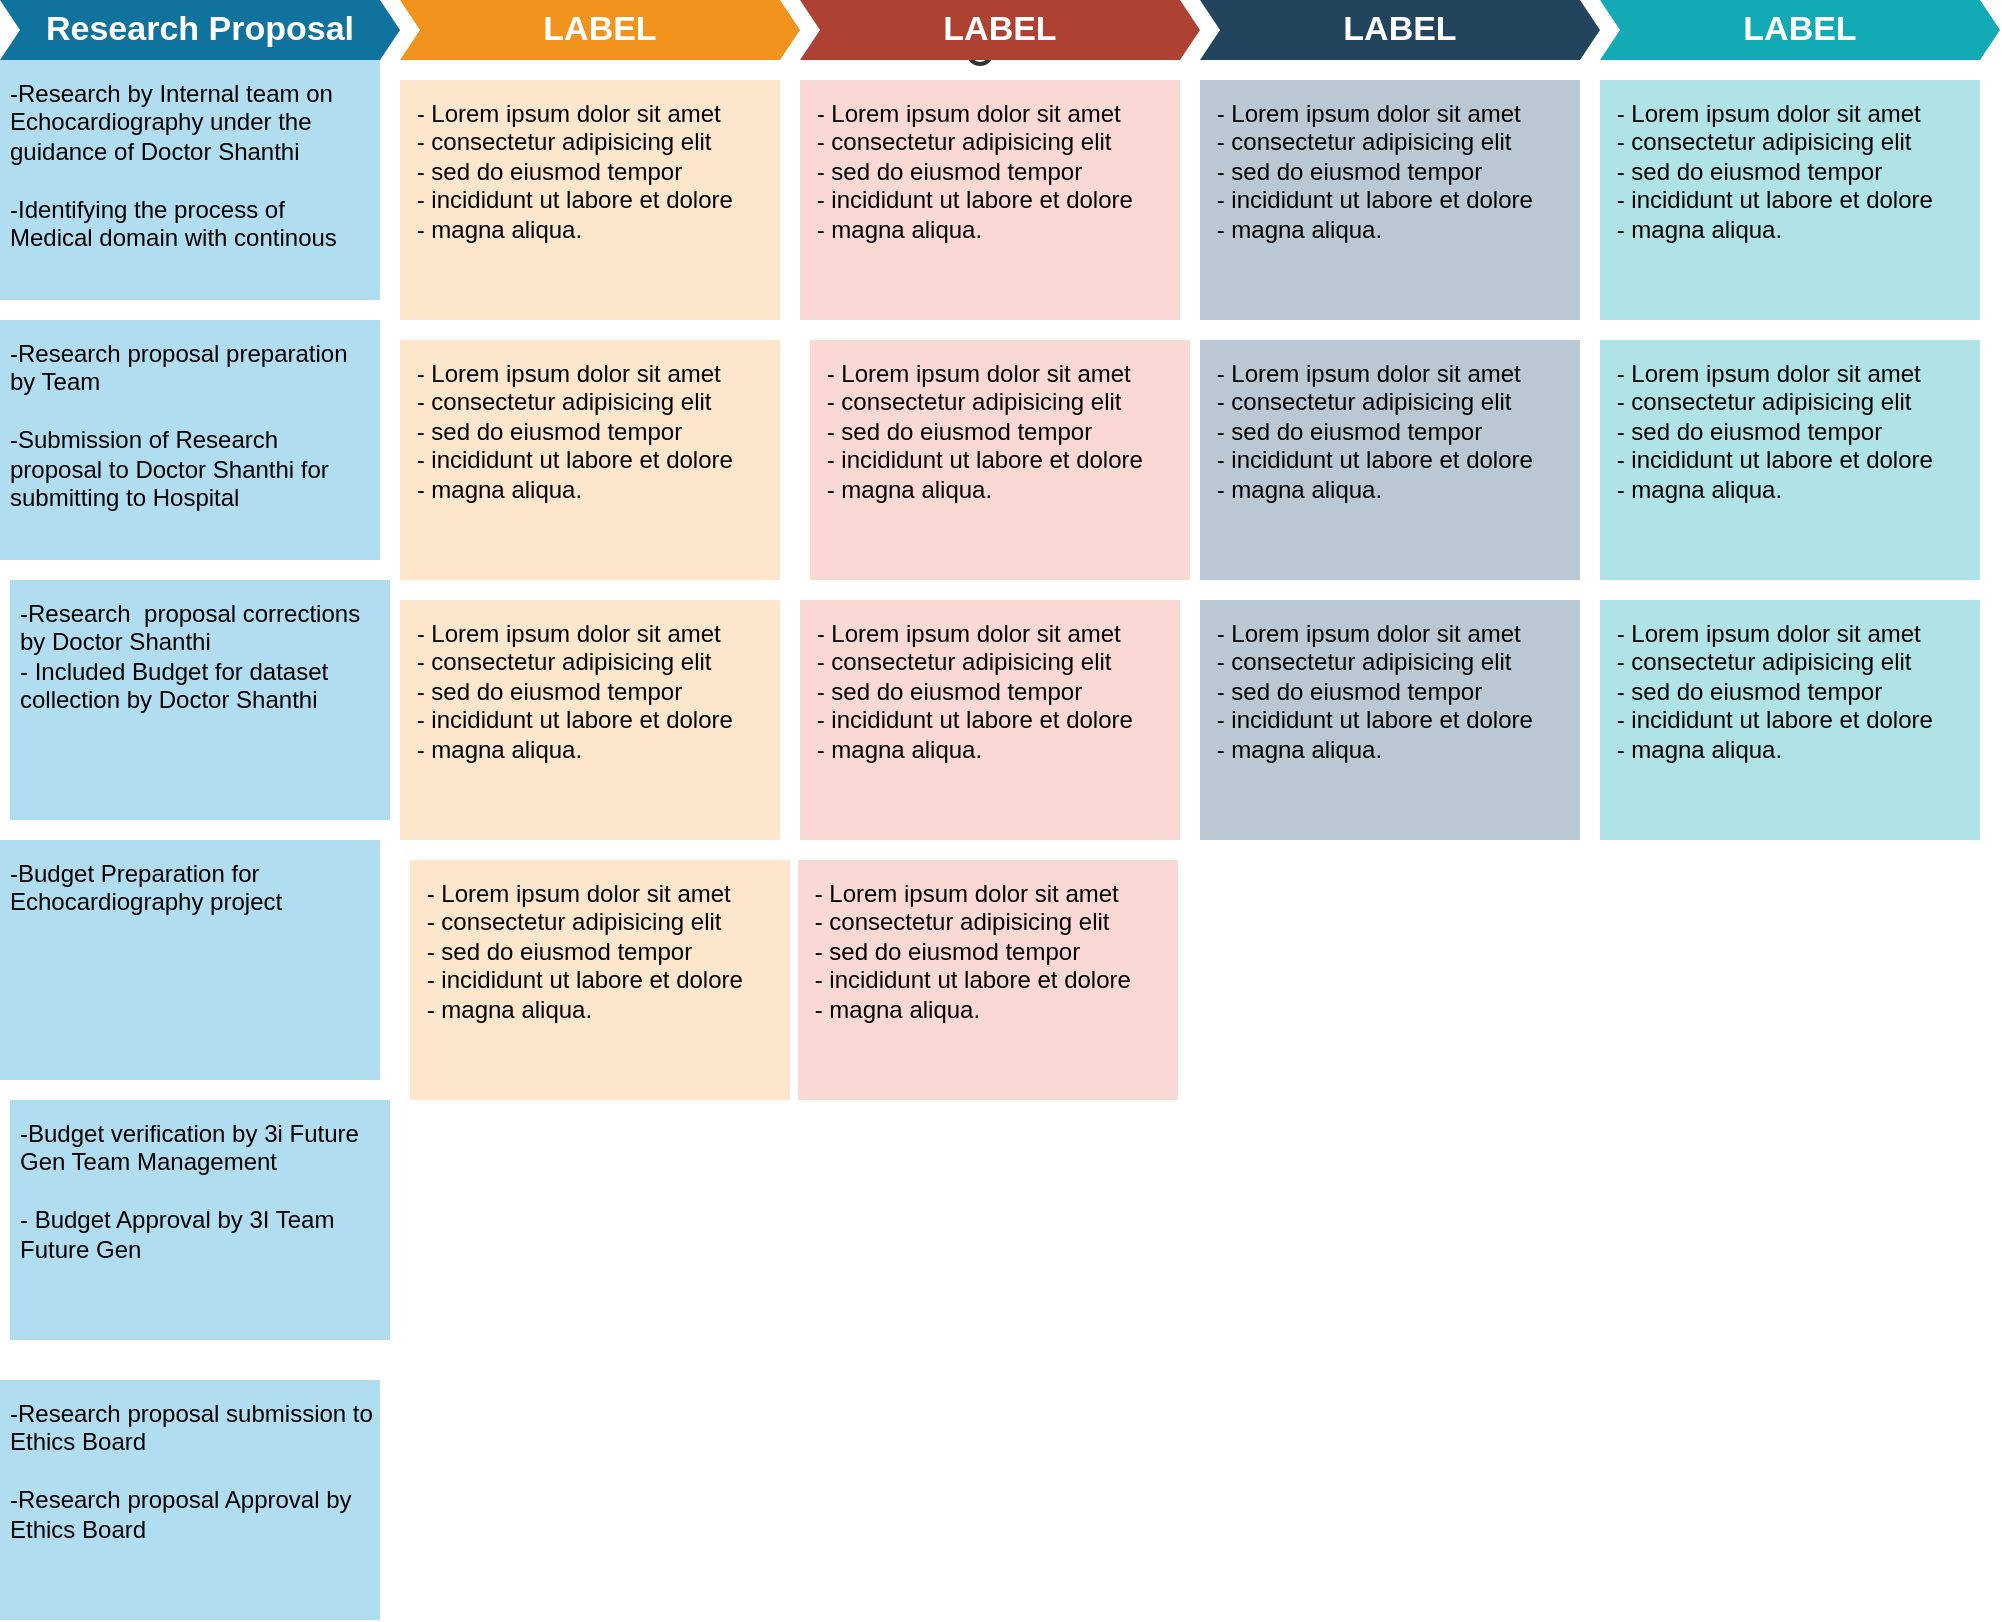 <mxfile version="20.7.4" type="github">
  <diagram id="C5RBs43oDa-KdzZeNtuy" name="Page-1">
    <mxGraphModel dx="1397" dy="369" grid="1" gridSize="10" guides="1" tooltips="1" connect="1" arrows="1" fold="1" page="1" pageScale="1" pageWidth="827" pageHeight="1169" math="0" shadow="0">
      <root>
        <mxCell id="WIyWlLk6GJQsqaUBKTNV-0" />
        <mxCell id="WIyWlLk6GJQsqaUBKTNV-1" parent="WIyWlLk6GJQsqaUBKTNV-0" />
        <mxCell id="-RT6kspL_kNmGSeejEMf-26" value="" style="ellipse;whiteSpace=wrap;html=1;aspect=fixed;shadow=0;fillColor=none;strokeColor=#333333;fontSize=16;align=center;strokeWidth=2;" vertex="1" parent="WIyWlLk6GJQsqaUBKTNV-1">
          <mxGeometry x="404" y="570" width="12" height="12" as="geometry" />
        </mxCell>
        <mxCell id="-RT6kspL_kNmGSeejEMf-27" value="" style="ellipse;whiteSpace=wrap;html=1;aspect=fixed;shadow=0;fillColor=none;strokeColor=#333333;fontSize=16;align=center;strokeWidth=2;" vertex="1" parent="WIyWlLk6GJQsqaUBKTNV-1">
          <mxGeometry x="404" y="1068" width="12" height="12" as="geometry" />
        </mxCell>
        <mxCell id="-RT6kspL_kNmGSeejEMf-46" value="Research Proposal" style="shape=step;perimeter=stepPerimeter;whiteSpace=wrap;html=1;fixedSize=1;size=10;fillColor=#10739E;strokeColor=none;fontSize=17;fontColor=#FFFFFF;fontStyle=1;align=center;rounded=0;" vertex="1" parent="WIyWlLk6GJQsqaUBKTNV-1">
          <mxGeometry x="-80" y="550" width="200" height="30" as="geometry" />
        </mxCell>
        <mxCell id="-RT6kspL_kNmGSeejEMf-47" value="LABEL" style="shape=step;perimeter=stepPerimeter;whiteSpace=wrap;html=1;fixedSize=1;size=10;fillColor=#F2931E;strokeColor=none;fontSize=17;fontColor=#FFFFFF;fontStyle=1;align=center;rounded=0;" vertex="1" parent="WIyWlLk6GJQsqaUBKTNV-1">
          <mxGeometry x="120" y="550" width="200" height="30" as="geometry" />
        </mxCell>
        <mxCell id="-RT6kspL_kNmGSeejEMf-48" value="LABEL" style="shape=step;perimeter=stepPerimeter;whiteSpace=wrap;html=1;fixedSize=1;size=10;fillColor=#AE4132;strokeColor=none;fontSize=17;fontColor=#FFFFFF;fontStyle=1;align=center;rounded=0;" vertex="1" parent="WIyWlLk6GJQsqaUBKTNV-1">
          <mxGeometry x="320" y="550" width="200" height="30" as="geometry" />
        </mxCell>
        <mxCell id="-RT6kspL_kNmGSeejEMf-49" value="LABEL" style="shape=step;perimeter=stepPerimeter;whiteSpace=wrap;html=1;fixedSize=1;size=10;fillColor=#23445D;strokeColor=none;fontSize=17;fontColor=#FFFFFF;fontStyle=1;align=center;rounded=0;" vertex="1" parent="WIyWlLk6GJQsqaUBKTNV-1">
          <mxGeometry x="520" y="550" width="200" height="30" as="geometry" />
        </mxCell>
        <mxCell id="-RT6kspL_kNmGSeejEMf-50" value="LABEL" style="shape=step;perimeter=stepPerimeter;whiteSpace=wrap;html=1;fixedSize=1;size=10;fillColor=#12AAB5;strokeColor=none;fontSize=17;fontColor=#FFFFFF;fontStyle=1;align=center;rounded=0;" vertex="1" parent="WIyWlLk6GJQsqaUBKTNV-1">
          <mxGeometry x="720" y="550" width="200" height="30" as="geometry" />
        </mxCell>
        <mxCell id="-RT6kspL_kNmGSeejEMf-51" value="-Research proposal preparation by Team&amp;nbsp;&lt;br&gt;&lt;br&gt;-Submission of Research proposal to Doctor Shanthi for submitting to Hospital" style="shape=rect;fillColor=#B1DDF0;strokeColor=none;fontSize=12;html=1;whiteSpace=wrap;align=left;verticalAlign=top;spacing=5;rounded=0;" vertex="1" parent="WIyWlLk6GJQsqaUBKTNV-1">
          <mxGeometry x="-80" y="710" width="190" height="120" as="geometry" />
        </mxCell>
        <mxCell id="-RT6kspL_kNmGSeejEMf-52" value="-Research&amp;nbsp; proposal corrections by Doctor Shanthi&lt;br&gt;- Included Budget for dataset collection by Doctor Shanthi" style="shape=rect;fillColor=#B1DDF0;strokeColor=none;fontSize=12;html=1;whiteSpace=wrap;align=left;verticalAlign=top;spacing=5;rounded=0;" vertex="1" parent="WIyWlLk6GJQsqaUBKTNV-1">
          <mxGeometry x="-75" y="840" width="190" height="120" as="geometry" />
        </mxCell>
        <mxCell id="-RT6kspL_kNmGSeejEMf-53" value="-Budget verification by 3i Future Gen Team Management&lt;br&gt;&lt;br&gt;- Budget Approval by 3I Team Future Gen" style="shape=rect;fillColor=#B1DDF0;strokeColor=none;fontSize=12;html=1;whiteSpace=wrap;align=left;verticalAlign=top;spacing=5;rounded=0;" vertex="1" parent="WIyWlLk6GJQsqaUBKTNV-1">
          <mxGeometry x="-75" y="1100" width="190" height="120" as="geometry" />
        </mxCell>
        <mxCell id="-RT6kspL_kNmGSeejEMf-54" value="&amp;nbsp;- Lorem ipsum dolor sit amet&lt;br&gt;&amp;nbsp;- consectetur adipisicing elit&lt;br&gt;&amp;nbsp;- sed do eiusmod tempor&lt;br&gt;&amp;nbsp;- incididunt ut labore et dolore&lt;br&gt;&amp;nbsp;- magna aliqua." style="shape=rect;fillColor=#FCE7CD;strokeColor=none;fontSize=12;html=1;whiteSpace=wrap;align=left;verticalAlign=top;spacing=5;rounded=0;" vertex="1" parent="WIyWlLk6GJQsqaUBKTNV-1">
          <mxGeometry x="120" y="590" width="190" height="120" as="geometry" />
        </mxCell>
        <mxCell id="-RT6kspL_kNmGSeejEMf-55" value="&amp;nbsp;- Lorem ipsum dolor sit amet&lt;br&gt;&amp;nbsp;- consectetur adipisicing elit&lt;br&gt;&amp;nbsp;- sed do eiusmod tempor&lt;br&gt;&amp;nbsp;- incididunt ut labore et dolore&lt;br&gt;&amp;nbsp;- magna aliqua." style="shape=rect;fillColor=#FCE7CD;strokeColor=none;fontSize=12;html=1;whiteSpace=wrap;align=left;verticalAlign=top;spacing=5;rounded=0;" vertex="1" parent="WIyWlLk6GJQsqaUBKTNV-1">
          <mxGeometry x="120" y="720" width="190" height="120" as="geometry" />
        </mxCell>
        <mxCell id="-RT6kspL_kNmGSeejEMf-56" value="&amp;nbsp;- Lorem ipsum dolor sit amet&lt;br&gt;&amp;nbsp;- consectetur adipisicing elit&lt;br&gt;&amp;nbsp;- sed do eiusmod tempor&lt;br&gt;&amp;nbsp;- incididunt ut labore et dolore&lt;br&gt;&amp;nbsp;- magna aliqua." style="shape=rect;fillColor=#FCE7CD;strokeColor=none;fontSize=12;html=1;whiteSpace=wrap;align=left;verticalAlign=top;spacing=5;rounded=0;" vertex="1" parent="WIyWlLk6GJQsqaUBKTNV-1">
          <mxGeometry x="120" y="850" width="190" height="120" as="geometry" />
        </mxCell>
        <mxCell id="-RT6kspL_kNmGSeejEMf-57" value="&amp;nbsp;- Lorem ipsum dolor sit amet&lt;br&gt;&amp;nbsp;- consectetur adipisicing elit&lt;br&gt;&amp;nbsp;- sed do eiusmod tempor&lt;br&gt;&amp;nbsp;- incididunt ut labore et dolore&lt;br&gt;&amp;nbsp;- magna aliqua." style="shape=rect;fillColor=#FAD9D5;strokeColor=none;fontSize=12;html=1;whiteSpace=wrap;align=left;verticalAlign=top;spacing=5;rounded=0;" vertex="1" parent="WIyWlLk6GJQsqaUBKTNV-1">
          <mxGeometry x="320" y="590" width="190" height="120" as="geometry" />
        </mxCell>
        <mxCell id="-RT6kspL_kNmGSeejEMf-58" value="&amp;nbsp;- Lorem ipsum dolor sit amet&lt;br&gt;&amp;nbsp;- consectetur adipisicing elit&lt;br&gt;&amp;nbsp;- sed do eiusmod tempor&lt;br&gt;&amp;nbsp;- incididunt ut labore et dolore&lt;br&gt;&amp;nbsp;- magna aliqua." style="shape=rect;fillColor=#FAD9D5;strokeColor=none;fontSize=12;html=1;whiteSpace=wrap;align=left;verticalAlign=top;spacing=5;rounded=0;" vertex="1" parent="WIyWlLk6GJQsqaUBKTNV-1">
          <mxGeometry x="325" y="720" width="190" height="120" as="geometry" />
        </mxCell>
        <mxCell id="-RT6kspL_kNmGSeejEMf-59" value="&amp;nbsp;- Lorem ipsum dolor sit amet&lt;br&gt;&amp;nbsp;- consectetur adipisicing elit&lt;br&gt;&amp;nbsp;- sed do eiusmod tempor&lt;br&gt;&amp;nbsp;- incididunt ut labore et dolore&lt;br&gt;&amp;nbsp;- magna aliqua." style="shape=rect;fillColor=#FAD9D5;strokeColor=none;fontSize=12;html=1;whiteSpace=wrap;align=left;verticalAlign=top;spacing=5;rounded=0;" vertex="1" parent="WIyWlLk6GJQsqaUBKTNV-1">
          <mxGeometry x="320" y="850" width="190" height="120" as="geometry" />
        </mxCell>
        <mxCell id="-RT6kspL_kNmGSeejEMf-60" value="&amp;nbsp;- Lorem ipsum dolor sit amet&lt;br&gt;&amp;nbsp;- consectetur adipisicing elit&lt;br&gt;&amp;nbsp;- sed do eiusmod tempor&lt;br&gt;&amp;nbsp;- incididunt ut labore et dolore&lt;br&gt;&amp;nbsp;- magna aliqua." style="shape=rect;fillColor=#BAC8D3;strokeColor=none;fontSize=12;html=1;whiteSpace=wrap;align=left;verticalAlign=top;spacing=5;rounded=0;" vertex="1" parent="WIyWlLk6GJQsqaUBKTNV-1">
          <mxGeometry x="520" y="590" width="190" height="120" as="geometry" />
        </mxCell>
        <mxCell id="-RT6kspL_kNmGSeejEMf-61" value="&amp;nbsp;- Lorem ipsum dolor sit amet&lt;br&gt;&amp;nbsp;- consectetur adipisicing elit&lt;br&gt;&amp;nbsp;- sed do eiusmod tempor&lt;br&gt;&amp;nbsp;- incididunt ut labore et dolore&lt;br&gt;&amp;nbsp;- magna aliqua." style="shape=rect;fillColor=#BAC8D3;strokeColor=none;fontSize=12;html=1;whiteSpace=wrap;align=left;verticalAlign=top;spacing=5;rounded=0;" vertex="1" parent="WIyWlLk6GJQsqaUBKTNV-1">
          <mxGeometry x="520" y="720" width="190" height="120" as="geometry" />
        </mxCell>
        <mxCell id="-RT6kspL_kNmGSeejEMf-62" value="&amp;nbsp;- Lorem ipsum dolor sit amet&lt;br&gt;&amp;nbsp;- consectetur adipisicing elit&lt;br&gt;&amp;nbsp;- sed do eiusmod tempor&lt;br&gt;&amp;nbsp;- incididunt ut labore et dolore&lt;br&gt;&amp;nbsp;- magna aliqua." style="shape=rect;fillColor=#BAC8D3;strokeColor=none;fontSize=12;html=1;whiteSpace=wrap;align=left;verticalAlign=top;spacing=5;rounded=0;" vertex="1" parent="WIyWlLk6GJQsqaUBKTNV-1">
          <mxGeometry x="520" y="850" width="190" height="120" as="geometry" />
        </mxCell>
        <mxCell id="-RT6kspL_kNmGSeejEMf-63" value="&amp;nbsp;- Lorem ipsum dolor sit amet&lt;br&gt;&amp;nbsp;- consectetur adipisicing elit&lt;br&gt;&amp;nbsp;- sed do eiusmod tempor&lt;br&gt;&amp;nbsp;- incididunt ut labore et dolore&lt;br&gt;&amp;nbsp;- magna aliqua." style="shape=rect;fillColor=#B0E3E6;strokeColor=none;fontSize=12;html=1;whiteSpace=wrap;align=left;verticalAlign=top;spacing=5;rounded=0;" vertex="1" parent="WIyWlLk6GJQsqaUBKTNV-1">
          <mxGeometry x="720" y="590" width="190" height="120" as="geometry" />
        </mxCell>
        <mxCell id="-RT6kspL_kNmGSeejEMf-64" value="&amp;nbsp;- Lorem ipsum dolor sit amet&lt;br&gt;&amp;nbsp;- consectetur adipisicing elit&lt;br&gt;&amp;nbsp;- sed do eiusmod tempor&lt;br&gt;&amp;nbsp;- incididunt ut labore et dolore&lt;br&gt;&amp;nbsp;- magna aliqua." style="shape=rect;fillColor=#B0E3E6;strokeColor=none;fontSize=12;html=1;whiteSpace=wrap;align=left;verticalAlign=top;spacing=5;rounded=0;" vertex="1" parent="WIyWlLk6GJQsqaUBKTNV-1">
          <mxGeometry x="720" y="720" width="190" height="120" as="geometry" />
        </mxCell>
        <mxCell id="-RT6kspL_kNmGSeejEMf-65" value="&amp;nbsp;- Lorem ipsum dolor sit amet&lt;br&gt;&amp;nbsp;- consectetur adipisicing elit&lt;br&gt;&amp;nbsp;- sed do eiusmod tempor&lt;br&gt;&amp;nbsp;- incididunt ut labore et dolore&lt;br&gt;&amp;nbsp;- magna aliqua." style="shape=rect;fillColor=#B0E3E6;strokeColor=none;fontSize=12;html=1;whiteSpace=wrap;align=left;verticalAlign=top;spacing=5;rounded=0;" vertex="1" parent="WIyWlLk6GJQsqaUBKTNV-1">
          <mxGeometry x="720" y="850" width="190" height="120" as="geometry" />
        </mxCell>
        <mxCell id="-RT6kspL_kNmGSeejEMf-66" value="-Research proposal submission to Ethics Board&lt;br&gt;&lt;br&gt;-Research proposal Approval by Ethics Board" style="shape=rect;fillColor=#B1DDF0;strokeColor=none;fontSize=12;html=1;whiteSpace=wrap;align=left;verticalAlign=top;spacing=5;rounded=0;" vertex="1" parent="WIyWlLk6GJQsqaUBKTNV-1">
          <mxGeometry x="-80" y="1240" width="190" height="120" as="geometry" />
        </mxCell>
        <mxCell id="-RT6kspL_kNmGSeejEMf-67" value="&amp;nbsp;- Lorem ipsum dolor sit amet&lt;br&gt;&amp;nbsp;- consectetur adipisicing elit&lt;br&gt;&amp;nbsp;- sed do eiusmod tempor&lt;br&gt;&amp;nbsp;- incididunt ut labore et dolore&lt;br&gt;&amp;nbsp;- magna aliqua." style="shape=rect;fillColor=#FCE7CD;strokeColor=none;fontSize=12;html=1;whiteSpace=wrap;align=left;verticalAlign=top;spacing=5;rounded=0;" vertex="1" parent="WIyWlLk6GJQsqaUBKTNV-1">
          <mxGeometry x="125" y="980" width="190" height="120" as="geometry" />
        </mxCell>
        <mxCell id="-RT6kspL_kNmGSeejEMf-68" value="&amp;nbsp;- Lorem ipsum dolor sit amet&lt;br&gt;&amp;nbsp;- consectetur adipisicing elit&lt;br&gt;&amp;nbsp;- sed do eiusmod tempor&lt;br&gt;&amp;nbsp;- incididunt ut labore et dolore&lt;br&gt;&amp;nbsp;- magna aliqua." style="shape=rect;fillColor=#FAD9D5;strokeColor=none;fontSize=12;html=1;whiteSpace=wrap;align=left;verticalAlign=top;spacing=5;rounded=0;" vertex="1" parent="WIyWlLk6GJQsqaUBKTNV-1">
          <mxGeometry x="319" y="980" width="190" height="120" as="geometry" />
        </mxCell>
        <mxCell id="-RT6kspL_kNmGSeejEMf-69" value="-Budget Preparation for Echocardiography project" style="shape=rect;fillColor=#B1DDF0;strokeColor=none;fontSize=12;html=1;whiteSpace=wrap;align=left;verticalAlign=top;spacing=5;rounded=0;" vertex="1" parent="WIyWlLk6GJQsqaUBKTNV-1">
          <mxGeometry x="-80" y="970" width="190" height="120" as="geometry" />
        </mxCell>
        <mxCell id="-RT6kspL_kNmGSeejEMf-70" value="-Research by Internal team on Echocardiography under the guidance of Doctor Shanthi&amp;nbsp;&lt;br&gt;&lt;br&gt;-Identifying the process of Medical domain with continous&amp;nbsp;&lt;br&gt;&lt;br&gt;" style="shape=rect;fillColor=#B1DDF0;strokeColor=none;fontSize=12;html=1;whiteSpace=wrap;align=left;verticalAlign=top;spacing=5;rounded=0;" vertex="1" parent="WIyWlLk6GJQsqaUBKTNV-1">
          <mxGeometry x="-80" y="580" width="190" height="120" as="geometry" />
        </mxCell>
      </root>
    </mxGraphModel>
  </diagram>
</mxfile>
